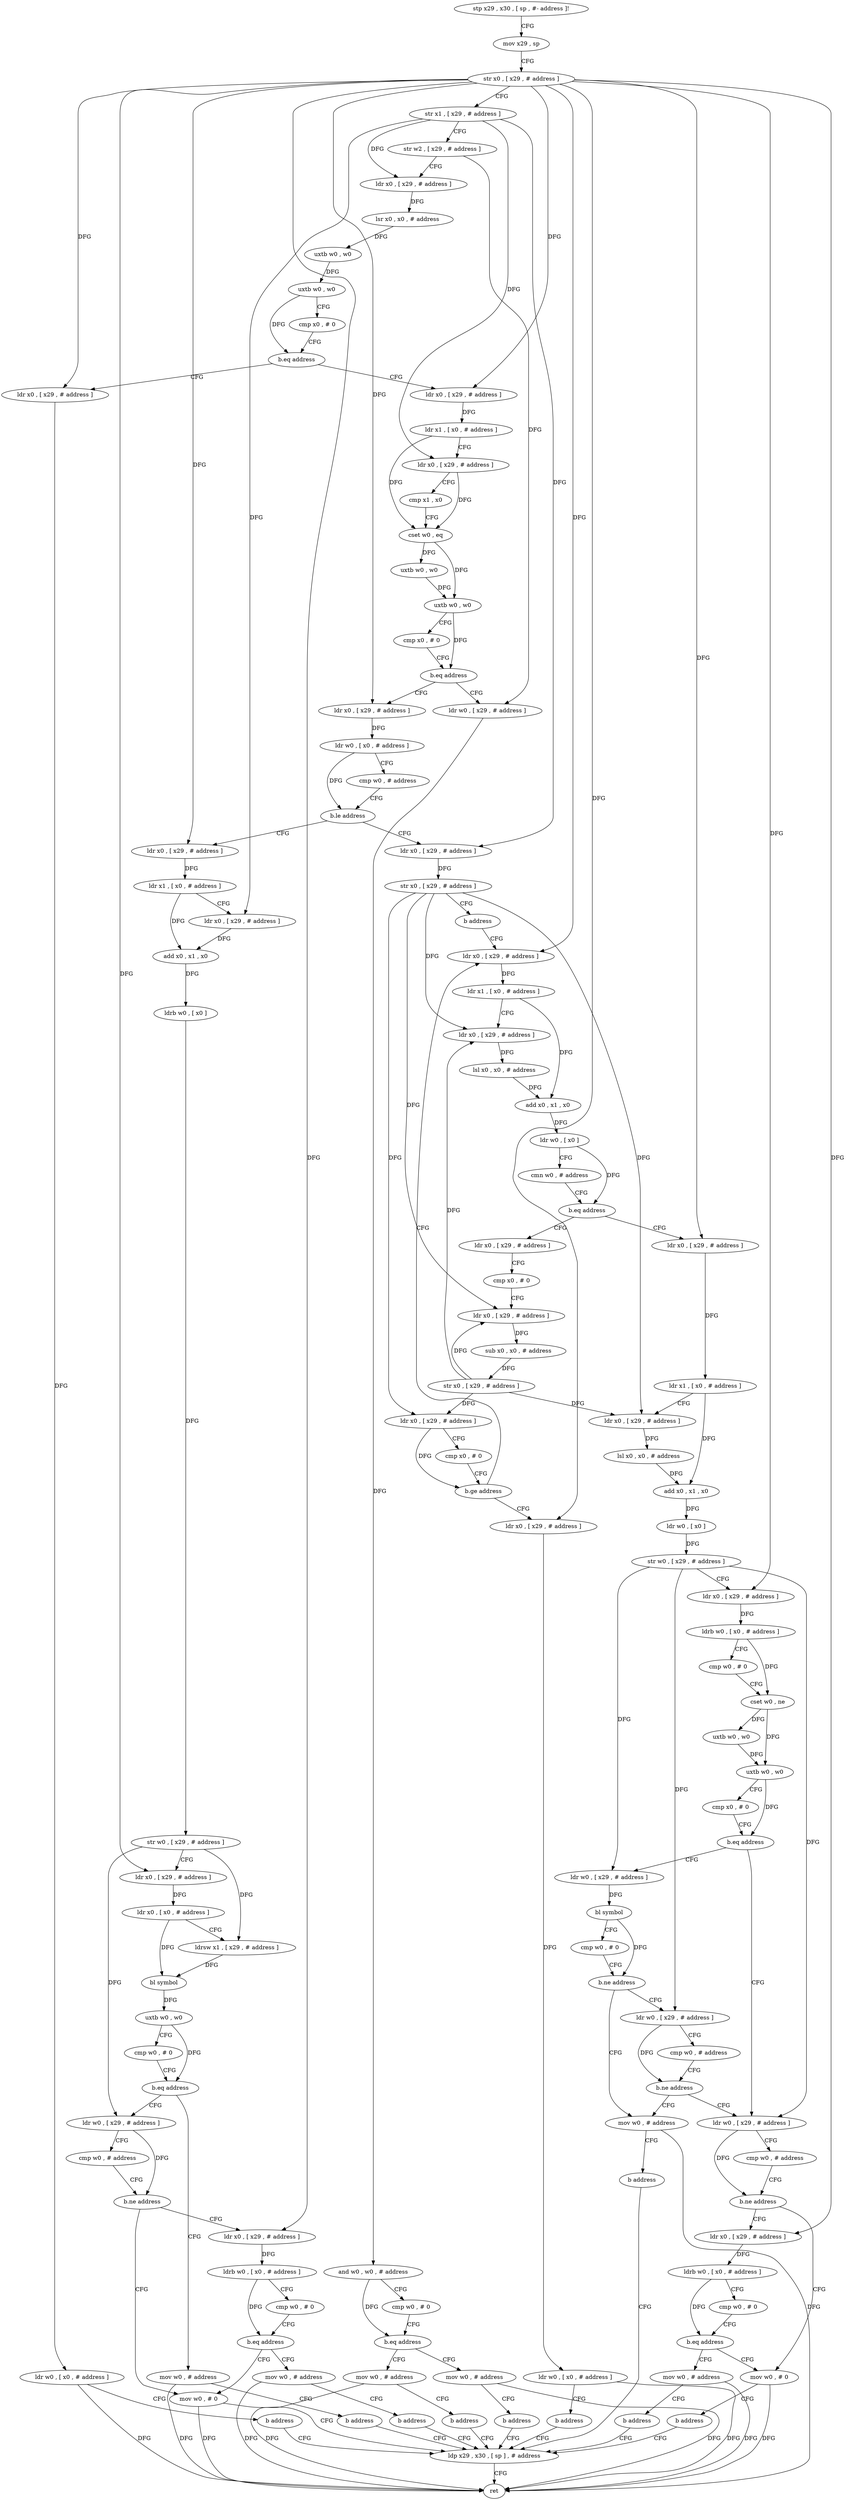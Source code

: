 digraph "func" {
"4393504" [label = "stp x29 , x30 , [ sp , #- address ]!" ]
"4393508" [label = "mov x29 , sp" ]
"4393512" [label = "str x0 , [ x29 , # address ]" ]
"4393516" [label = "str x1 , [ x29 , # address ]" ]
"4393520" [label = "str w2 , [ x29 , # address ]" ]
"4393524" [label = "ldr x0 , [ x29 , # address ]" ]
"4393528" [label = "lsr x0 , x0 , # address" ]
"4393532" [label = "uxtb w0 , w0" ]
"4393536" [label = "uxtb w0 , w0" ]
"4393540" [label = "cmp x0 , # 0" ]
"4393544" [label = "b.eq address" ]
"4393560" [label = "ldr x0 , [ x29 , # address ]" ]
"4393548" [label = "ldr x0 , [ x29 , # address ]" ]
"4393564" [label = "ldr x1 , [ x0 , # address ]" ]
"4393568" [label = "ldr x0 , [ x29 , # address ]" ]
"4393572" [label = "cmp x1 , x0" ]
"4393576" [label = "cset w0 , eq" ]
"4393580" [label = "uxtb w0 , w0" ]
"4393584" [label = "uxtb w0 , w0" ]
"4393588" [label = "cmp x0 , # 0" ]
"4393592" [label = "b.eq address" ]
"4393628" [label = "ldr x0 , [ x29 , # address ]" ]
"4393596" [label = "ldr w0 , [ x29 , # address ]" ]
"4393552" [label = "ldr w0 , [ x0 , # address ]" ]
"4393556" [label = "b address" ]
"4393972" [label = "ldp x29 , x30 , [ sp ] , # address" ]
"4393632" [label = "ldr w0 , [ x0 , # address ]" ]
"4393636" [label = "cmp w0 , # address" ]
"4393640" [label = "b.le address" ]
"4393872" [label = "ldr x0 , [ x29 , # address ]" ]
"4393644" [label = "ldr x0 , [ x29 , # address ]" ]
"4393600" [label = "and w0 , w0 , # address" ]
"4393604" [label = "cmp w0 , # 0" ]
"4393608" [label = "b.eq address" ]
"4393620" [label = "mov w0 , # address" ]
"4393612" [label = "mov w0 , # address" ]
"4393976" [label = "ret" ]
"4393876" [label = "ldr x1 , [ x0 , # address ]" ]
"4393880" [label = "ldr x0 , [ x29 , # address ]" ]
"4393884" [label = "add x0 , x1 , x0" ]
"4393888" [label = "ldrb w0 , [ x0 ]" ]
"4393892" [label = "str w0 , [ x29 , # address ]" ]
"4393896" [label = "ldr x0 , [ x29 , # address ]" ]
"4393900" [label = "ldr x0 , [ x0 , # address ]" ]
"4393904" [label = "ldrsw x1 , [ x29 , # address ]" ]
"4393908" [label = "bl symbol" ]
"4393912" [label = "uxtb w0 , w0" ]
"4393916" [label = "cmp w0 , # 0" ]
"4393920" [label = "b.eq address" ]
"4393932" [label = "ldr w0 , [ x29 , # address ]" ]
"4393924" [label = "mov w0 , # address" ]
"4393648" [label = "str x0 , [ x29 , # address ]" ]
"4393652" [label = "b address" ]
"4393700" [label = "ldr x0 , [ x29 , # address ]" ]
"4393624" [label = "b address" ]
"4393616" [label = "b address" ]
"4393936" [label = "cmp w0 , # address" ]
"4393940" [label = "b.ne address" ]
"4393968" [label = "mov w0 , # 0" ]
"4393944" [label = "ldr x0 , [ x29 , # address ]" ]
"4393928" [label = "b address" ]
"4393704" [label = "ldr x1 , [ x0 , # address ]" ]
"4393708" [label = "ldr x0 , [ x29 , # address ]" ]
"4393712" [label = "lsl x0 , x0 , # address" ]
"4393716" [label = "add x0 , x1 , x0" ]
"4393720" [label = "ldr w0 , [ x0 ]" ]
"4393724" [label = "cmn w0 , # address" ]
"4393728" [label = "b.eq address" ]
"4393656" [label = "ldr x0 , [ x29 , # address ]" ]
"4393732" [label = "ldr x0 , [ x29 , # address ]" ]
"4393948" [label = "ldrb w0 , [ x0 , # address ]" ]
"4393952" [label = "cmp w0 , # 0" ]
"4393956" [label = "b.eq address" ]
"4393960" [label = "mov w0 , # address" ]
"4393660" [label = "cmp x0 , # 0" ]
"4393664" [label = "ldr x0 , [ x29 , # address ]" ]
"4393668" [label = "sub x0 , x0 , # address" ]
"4393672" [label = "str x0 , [ x29 , # address ]" ]
"4393676" [label = "ldr x0 , [ x29 , # address ]" ]
"4393680" [label = "cmp x0 , # 0" ]
"4393684" [label = "b.ge address" ]
"4393688" [label = "ldr x0 , [ x29 , # address ]" ]
"4393736" [label = "ldr x1 , [ x0 , # address ]" ]
"4393740" [label = "ldr x0 , [ x29 , # address ]" ]
"4393744" [label = "lsl x0 , x0 , # address" ]
"4393748" [label = "add x0 , x1 , x0" ]
"4393752" [label = "ldr w0 , [ x0 ]" ]
"4393756" [label = "str w0 , [ x29 , # address ]" ]
"4393760" [label = "ldr x0 , [ x29 , # address ]" ]
"4393764" [label = "ldrb w0 , [ x0 , # address ]" ]
"4393768" [label = "cmp w0 , # 0" ]
"4393772" [label = "cset w0 , ne" ]
"4393776" [label = "uxtb w0 , w0" ]
"4393780" [label = "uxtb w0 , w0" ]
"4393784" [label = "cmp x0 , # 0" ]
"4393788" [label = "b.eq address" ]
"4393828" [label = "ldr w0 , [ x29 , # address ]" ]
"4393792" [label = "ldr w0 , [ x29 , # address ]" ]
"4393964" [label = "b address" ]
"4393692" [label = "ldr w0 , [ x0 , # address ]" ]
"4393696" [label = "b address" ]
"4393832" [label = "cmp w0 , # address" ]
"4393836" [label = "b.ne address" ]
"4393864" [label = "mov w0 , # 0" ]
"4393840" [label = "ldr x0 , [ x29 , # address ]" ]
"4393796" [label = "bl symbol" ]
"4393800" [label = "cmp w0 , # 0" ]
"4393804" [label = "b.ne address" ]
"4393820" [label = "mov w0 , # address" ]
"4393808" [label = "ldr w0 , [ x29 , # address ]" ]
"4393868" [label = "b address" ]
"4393844" [label = "ldrb w0 , [ x0 , # address ]" ]
"4393848" [label = "cmp w0 , # 0" ]
"4393852" [label = "b.eq address" ]
"4393856" [label = "mov w0 , # address" ]
"4393824" [label = "b address" ]
"4393812" [label = "cmp w0 , # address" ]
"4393816" [label = "b.ne address" ]
"4393860" [label = "b address" ]
"4393504" -> "4393508" [ label = "CFG" ]
"4393508" -> "4393512" [ label = "CFG" ]
"4393512" -> "4393516" [ label = "CFG" ]
"4393512" -> "4393560" [ label = "DFG" ]
"4393512" -> "4393548" [ label = "DFG" ]
"4393512" -> "4393628" [ label = "DFG" ]
"4393512" -> "4393872" [ label = "DFG" ]
"4393512" -> "4393896" [ label = "DFG" ]
"4393512" -> "4393700" [ label = "DFG" ]
"4393512" -> "4393944" [ label = "DFG" ]
"4393512" -> "4393732" [ label = "DFG" ]
"4393512" -> "4393760" [ label = "DFG" ]
"4393512" -> "4393688" [ label = "DFG" ]
"4393512" -> "4393840" [ label = "DFG" ]
"4393516" -> "4393520" [ label = "CFG" ]
"4393516" -> "4393524" [ label = "DFG" ]
"4393516" -> "4393568" [ label = "DFG" ]
"4393516" -> "4393880" [ label = "DFG" ]
"4393516" -> "4393644" [ label = "DFG" ]
"4393520" -> "4393524" [ label = "CFG" ]
"4393520" -> "4393596" [ label = "DFG" ]
"4393524" -> "4393528" [ label = "DFG" ]
"4393528" -> "4393532" [ label = "DFG" ]
"4393532" -> "4393536" [ label = "DFG" ]
"4393536" -> "4393540" [ label = "CFG" ]
"4393536" -> "4393544" [ label = "DFG" ]
"4393540" -> "4393544" [ label = "CFG" ]
"4393544" -> "4393560" [ label = "CFG" ]
"4393544" -> "4393548" [ label = "CFG" ]
"4393560" -> "4393564" [ label = "DFG" ]
"4393548" -> "4393552" [ label = "DFG" ]
"4393564" -> "4393568" [ label = "CFG" ]
"4393564" -> "4393576" [ label = "DFG" ]
"4393568" -> "4393572" [ label = "CFG" ]
"4393568" -> "4393576" [ label = "DFG" ]
"4393572" -> "4393576" [ label = "CFG" ]
"4393576" -> "4393580" [ label = "DFG" ]
"4393576" -> "4393584" [ label = "DFG" ]
"4393580" -> "4393584" [ label = "DFG" ]
"4393584" -> "4393588" [ label = "CFG" ]
"4393584" -> "4393592" [ label = "DFG" ]
"4393588" -> "4393592" [ label = "CFG" ]
"4393592" -> "4393628" [ label = "CFG" ]
"4393592" -> "4393596" [ label = "CFG" ]
"4393628" -> "4393632" [ label = "DFG" ]
"4393596" -> "4393600" [ label = "DFG" ]
"4393552" -> "4393556" [ label = "CFG" ]
"4393552" -> "4393976" [ label = "DFG" ]
"4393556" -> "4393972" [ label = "CFG" ]
"4393972" -> "4393976" [ label = "CFG" ]
"4393632" -> "4393636" [ label = "CFG" ]
"4393632" -> "4393640" [ label = "DFG" ]
"4393636" -> "4393640" [ label = "CFG" ]
"4393640" -> "4393872" [ label = "CFG" ]
"4393640" -> "4393644" [ label = "CFG" ]
"4393872" -> "4393876" [ label = "DFG" ]
"4393644" -> "4393648" [ label = "DFG" ]
"4393600" -> "4393604" [ label = "CFG" ]
"4393600" -> "4393608" [ label = "DFG" ]
"4393604" -> "4393608" [ label = "CFG" ]
"4393608" -> "4393620" [ label = "CFG" ]
"4393608" -> "4393612" [ label = "CFG" ]
"4393620" -> "4393624" [ label = "CFG" ]
"4393620" -> "4393976" [ label = "DFG" ]
"4393612" -> "4393616" [ label = "CFG" ]
"4393612" -> "4393976" [ label = "DFG" ]
"4393876" -> "4393880" [ label = "CFG" ]
"4393876" -> "4393884" [ label = "DFG" ]
"4393880" -> "4393884" [ label = "DFG" ]
"4393884" -> "4393888" [ label = "DFG" ]
"4393888" -> "4393892" [ label = "DFG" ]
"4393892" -> "4393896" [ label = "CFG" ]
"4393892" -> "4393904" [ label = "DFG" ]
"4393892" -> "4393932" [ label = "DFG" ]
"4393896" -> "4393900" [ label = "DFG" ]
"4393900" -> "4393904" [ label = "CFG" ]
"4393900" -> "4393908" [ label = "DFG" ]
"4393904" -> "4393908" [ label = "DFG" ]
"4393908" -> "4393912" [ label = "DFG" ]
"4393912" -> "4393916" [ label = "CFG" ]
"4393912" -> "4393920" [ label = "DFG" ]
"4393916" -> "4393920" [ label = "CFG" ]
"4393920" -> "4393932" [ label = "CFG" ]
"4393920" -> "4393924" [ label = "CFG" ]
"4393932" -> "4393936" [ label = "CFG" ]
"4393932" -> "4393940" [ label = "DFG" ]
"4393924" -> "4393928" [ label = "CFG" ]
"4393924" -> "4393976" [ label = "DFG" ]
"4393648" -> "4393652" [ label = "CFG" ]
"4393648" -> "4393708" [ label = "DFG" ]
"4393648" -> "4393664" [ label = "DFG" ]
"4393648" -> "4393676" [ label = "DFG" ]
"4393648" -> "4393740" [ label = "DFG" ]
"4393652" -> "4393700" [ label = "CFG" ]
"4393700" -> "4393704" [ label = "DFG" ]
"4393624" -> "4393972" [ label = "CFG" ]
"4393616" -> "4393972" [ label = "CFG" ]
"4393936" -> "4393940" [ label = "CFG" ]
"4393940" -> "4393968" [ label = "CFG" ]
"4393940" -> "4393944" [ label = "CFG" ]
"4393968" -> "4393972" [ label = "CFG" ]
"4393968" -> "4393976" [ label = "DFG" ]
"4393944" -> "4393948" [ label = "DFG" ]
"4393928" -> "4393972" [ label = "CFG" ]
"4393704" -> "4393708" [ label = "CFG" ]
"4393704" -> "4393716" [ label = "DFG" ]
"4393708" -> "4393712" [ label = "DFG" ]
"4393712" -> "4393716" [ label = "DFG" ]
"4393716" -> "4393720" [ label = "DFG" ]
"4393720" -> "4393724" [ label = "CFG" ]
"4393720" -> "4393728" [ label = "DFG" ]
"4393724" -> "4393728" [ label = "CFG" ]
"4393728" -> "4393656" [ label = "CFG" ]
"4393728" -> "4393732" [ label = "CFG" ]
"4393656" -> "4393660" [ label = "CFG" ]
"4393732" -> "4393736" [ label = "DFG" ]
"4393948" -> "4393952" [ label = "CFG" ]
"4393948" -> "4393956" [ label = "DFG" ]
"4393952" -> "4393956" [ label = "CFG" ]
"4393956" -> "4393968" [ label = "CFG" ]
"4393956" -> "4393960" [ label = "CFG" ]
"4393960" -> "4393964" [ label = "CFG" ]
"4393960" -> "4393976" [ label = "DFG" ]
"4393660" -> "4393664" [ label = "CFG" ]
"4393664" -> "4393668" [ label = "DFG" ]
"4393668" -> "4393672" [ label = "DFG" ]
"4393672" -> "4393676" [ label = "DFG" ]
"4393672" -> "4393708" [ label = "DFG" ]
"4393672" -> "4393664" [ label = "DFG" ]
"4393672" -> "4393740" [ label = "DFG" ]
"4393676" -> "4393680" [ label = "CFG" ]
"4393676" -> "4393684" [ label = "DFG" ]
"4393680" -> "4393684" [ label = "CFG" ]
"4393684" -> "4393700" [ label = "CFG" ]
"4393684" -> "4393688" [ label = "CFG" ]
"4393688" -> "4393692" [ label = "DFG" ]
"4393736" -> "4393740" [ label = "CFG" ]
"4393736" -> "4393748" [ label = "DFG" ]
"4393740" -> "4393744" [ label = "DFG" ]
"4393744" -> "4393748" [ label = "DFG" ]
"4393748" -> "4393752" [ label = "DFG" ]
"4393752" -> "4393756" [ label = "DFG" ]
"4393756" -> "4393760" [ label = "CFG" ]
"4393756" -> "4393828" [ label = "DFG" ]
"4393756" -> "4393792" [ label = "DFG" ]
"4393756" -> "4393808" [ label = "DFG" ]
"4393760" -> "4393764" [ label = "DFG" ]
"4393764" -> "4393768" [ label = "CFG" ]
"4393764" -> "4393772" [ label = "DFG" ]
"4393768" -> "4393772" [ label = "CFG" ]
"4393772" -> "4393776" [ label = "DFG" ]
"4393772" -> "4393780" [ label = "DFG" ]
"4393776" -> "4393780" [ label = "DFG" ]
"4393780" -> "4393784" [ label = "CFG" ]
"4393780" -> "4393788" [ label = "DFG" ]
"4393784" -> "4393788" [ label = "CFG" ]
"4393788" -> "4393828" [ label = "CFG" ]
"4393788" -> "4393792" [ label = "CFG" ]
"4393828" -> "4393832" [ label = "CFG" ]
"4393828" -> "4393836" [ label = "DFG" ]
"4393792" -> "4393796" [ label = "DFG" ]
"4393964" -> "4393972" [ label = "CFG" ]
"4393692" -> "4393696" [ label = "CFG" ]
"4393692" -> "4393976" [ label = "DFG" ]
"4393696" -> "4393972" [ label = "CFG" ]
"4393832" -> "4393836" [ label = "CFG" ]
"4393836" -> "4393864" [ label = "CFG" ]
"4393836" -> "4393840" [ label = "CFG" ]
"4393864" -> "4393868" [ label = "CFG" ]
"4393864" -> "4393976" [ label = "DFG" ]
"4393840" -> "4393844" [ label = "DFG" ]
"4393796" -> "4393800" [ label = "CFG" ]
"4393796" -> "4393804" [ label = "DFG" ]
"4393800" -> "4393804" [ label = "CFG" ]
"4393804" -> "4393820" [ label = "CFG" ]
"4393804" -> "4393808" [ label = "CFG" ]
"4393820" -> "4393824" [ label = "CFG" ]
"4393820" -> "4393976" [ label = "DFG" ]
"4393808" -> "4393812" [ label = "CFG" ]
"4393808" -> "4393816" [ label = "DFG" ]
"4393868" -> "4393972" [ label = "CFG" ]
"4393844" -> "4393848" [ label = "CFG" ]
"4393844" -> "4393852" [ label = "DFG" ]
"4393848" -> "4393852" [ label = "CFG" ]
"4393852" -> "4393864" [ label = "CFG" ]
"4393852" -> "4393856" [ label = "CFG" ]
"4393856" -> "4393860" [ label = "CFG" ]
"4393856" -> "4393976" [ label = "DFG" ]
"4393824" -> "4393972" [ label = "CFG" ]
"4393812" -> "4393816" [ label = "CFG" ]
"4393816" -> "4393828" [ label = "CFG" ]
"4393816" -> "4393820" [ label = "CFG" ]
"4393860" -> "4393972" [ label = "CFG" ]
}
